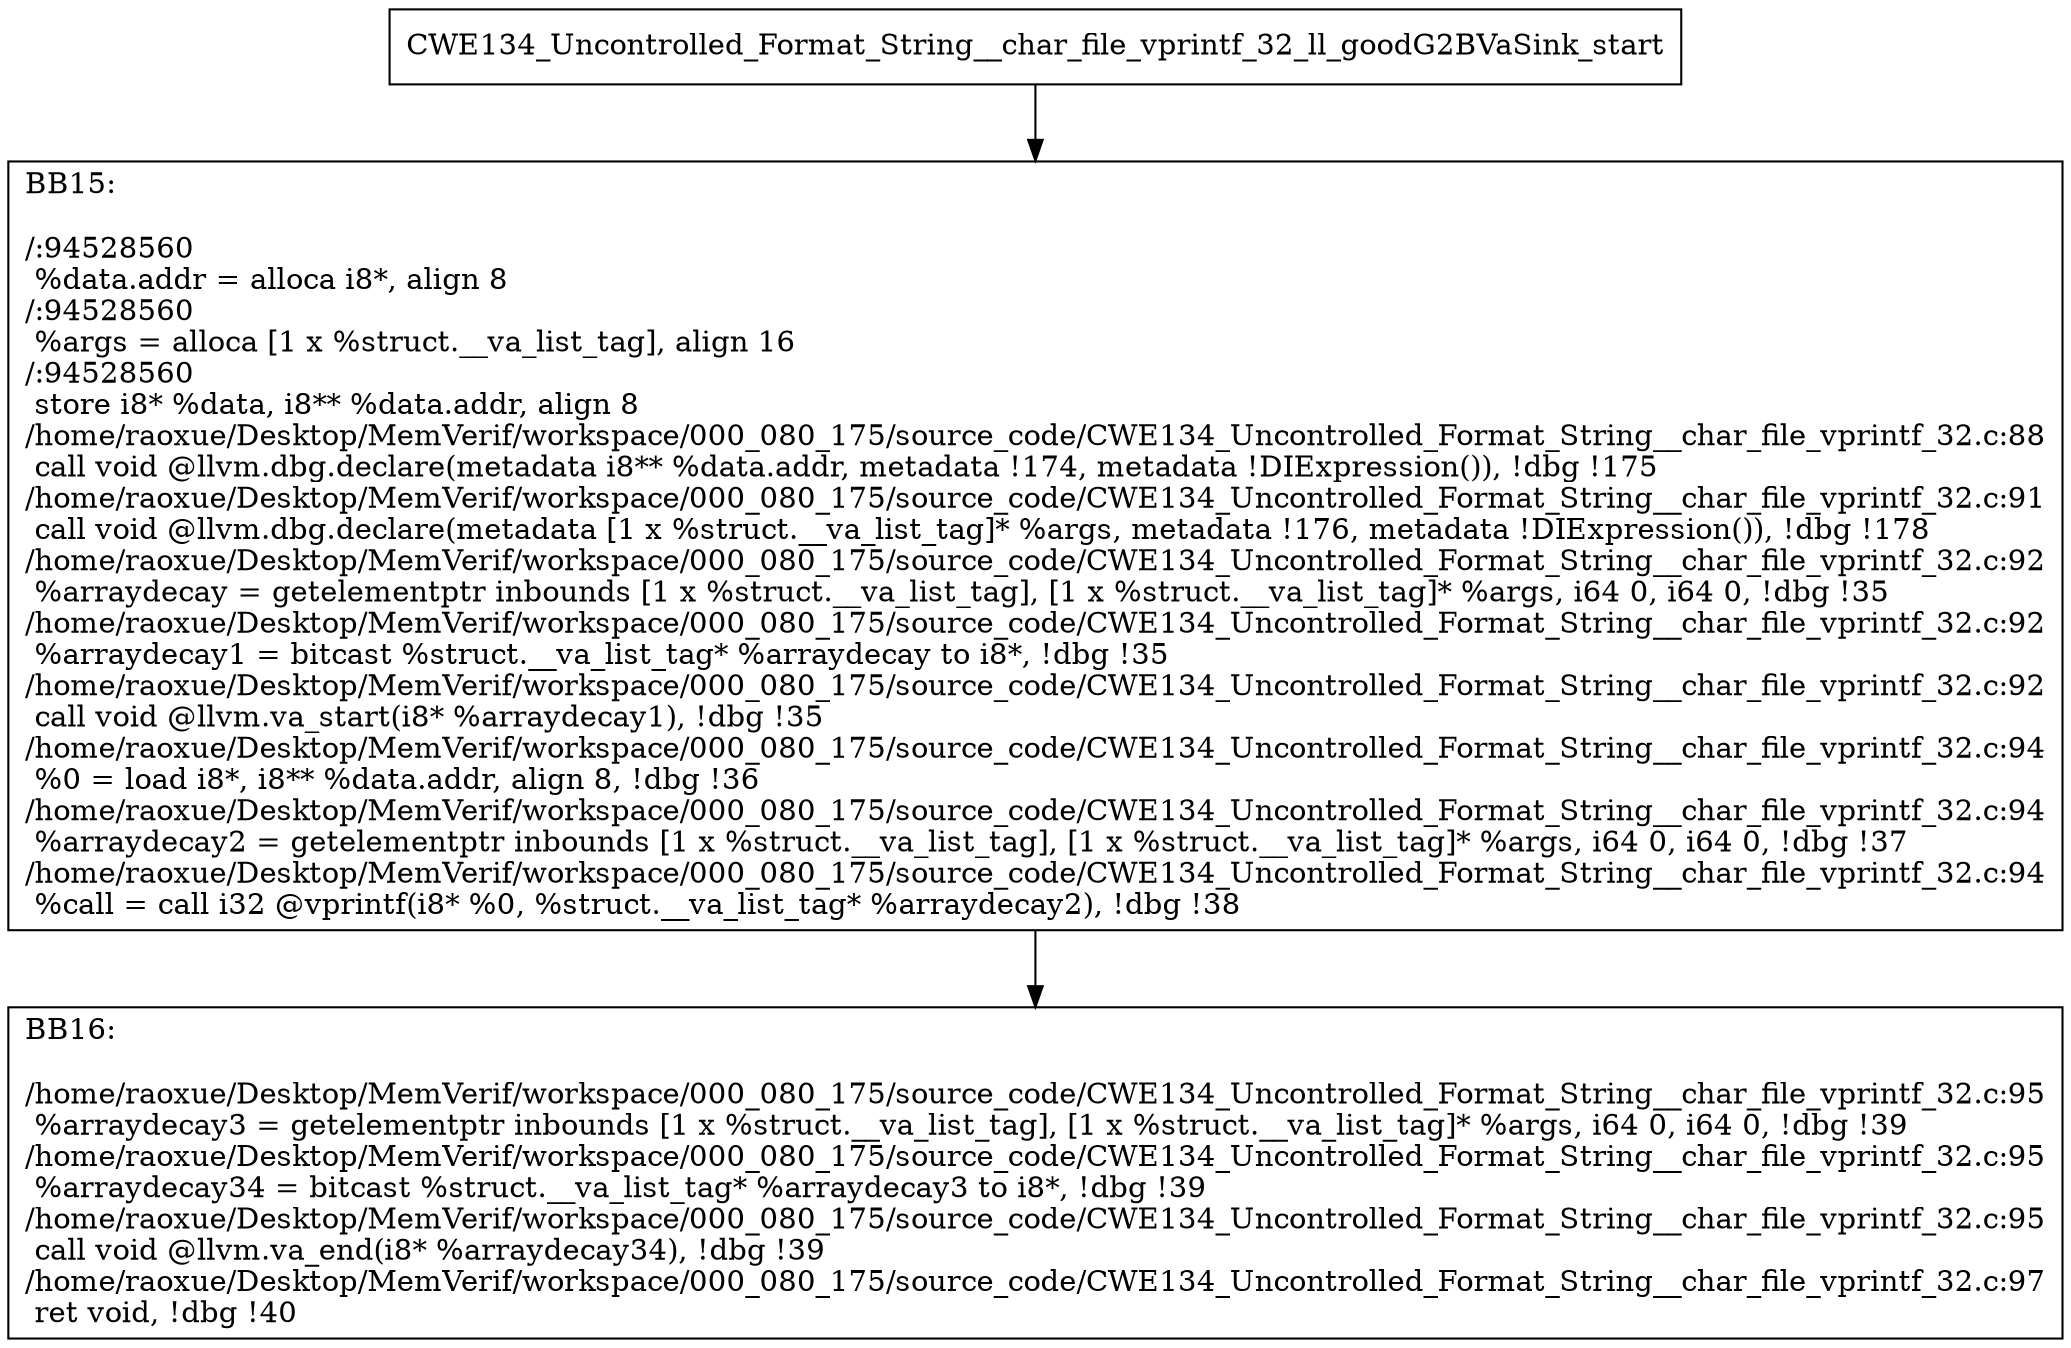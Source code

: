 digraph "CFG for'CWE134_Uncontrolled_Format_String__char_file_vprintf_32_ll_goodG2BVaSink' function" {
	BBCWE134_Uncontrolled_Format_String__char_file_vprintf_32_ll_goodG2BVaSink_start[shape=record,label="{CWE134_Uncontrolled_Format_String__char_file_vprintf_32_ll_goodG2BVaSink_start}"];
	BBCWE134_Uncontrolled_Format_String__char_file_vprintf_32_ll_goodG2BVaSink_start-> CWE134_Uncontrolled_Format_String__char_file_vprintf_32_ll_goodG2BVaSinkBB15;
	CWE134_Uncontrolled_Format_String__char_file_vprintf_32_ll_goodG2BVaSinkBB15 [shape=record, label="{BB15:\l\l/:94528560\l
  %data.addr = alloca i8*, align 8\l
/:94528560\l
  %args = alloca [1 x %struct.__va_list_tag], align 16\l
/:94528560\l
  store i8* %data, i8** %data.addr, align 8\l
/home/raoxue/Desktop/MemVerif/workspace/000_080_175/source_code/CWE134_Uncontrolled_Format_String__char_file_vprintf_32.c:88\l
  call void @llvm.dbg.declare(metadata i8** %data.addr, metadata !174, metadata !DIExpression()), !dbg !175\l
/home/raoxue/Desktop/MemVerif/workspace/000_080_175/source_code/CWE134_Uncontrolled_Format_String__char_file_vprintf_32.c:91\l
  call void @llvm.dbg.declare(metadata [1 x %struct.__va_list_tag]* %args, metadata !176, metadata !DIExpression()), !dbg !178\l
/home/raoxue/Desktop/MemVerif/workspace/000_080_175/source_code/CWE134_Uncontrolled_Format_String__char_file_vprintf_32.c:92\l
  %arraydecay = getelementptr inbounds [1 x %struct.__va_list_tag], [1 x %struct.__va_list_tag]* %args, i64 0, i64 0, !dbg !35\l
/home/raoxue/Desktop/MemVerif/workspace/000_080_175/source_code/CWE134_Uncontrolled_Format_String__char_file_vprintf_32.c:92\l
  %arraydecay1 = bitcast %struct.__va_list_tag* %arraydecay to i8*, !dbg !35\l
/home/raoxue/Desktop/MemVerif/workspace/000_080_175/source_code/CWE134_Uncontrolled_Format_String__char_file_vprintf_32.c:92\l
  call void @llvm.va_start(i8* %arraydecay1), !dbg !35\l
/home/raoxue/Desktop/MemVerif/workspace/000_080_175/source_code/CWE134_Uncontrolled_Format_String__char_file_vprintf_32.c:94\l
  %0 = load i8*, i8** %data.addr, align 8, !dbg !36\l
/home/raoxue/Desktop/MemVerif/workspace/000_080_175/source_code/CWE134_Uncontrolled_Format_String__char_file_vprintf_32.c:94\l
  %arraydecay2 = getelementptr inbounds [1 x %struct.__va_list_tag], [1 x %struct.__va_list_tag]* %args, i64 0, i64 0, !dbg !37\l
/home/raoxue/Desktop/MemVerif/workspace/000_080_175/source_code/CWE134_Uncontrolled_Format_String__char_file_vprintf_32.c:94\l
  %call = call i32 @vprintf(i8* %0, %struct.__va_list_tag* %arraydecay2), !dbg !38\l
}"];
	CWE134_Uncontrolled_Format_String__char_file_vprintf_32_ll_goodG2BVaSinkBB15-> CWE134_Uncontrolled_Format_String__char_file_vprintf_32_ll_goodG2BVaSinkBB16;
	CWE134_Uncontrolled_Format_String__char_file_vprintf_32_ll_goodG2BVaSinkBB16 [shape=record, label="{BB16:\l\l/home/raoxue/Desktop/MemVerif/workspace/000_080_175/source_code/CWE134_Uncontrolled_Format_String__char_file_vprintf_32.c:95\l
  %arraydecay3 = getelementptr inbounds [1 x %struct.__va_list_tag], [1 x %struct.__va_list_tag]* %args, i64 0, i64 0, !dbg !39\l
/home/raoxue/Desktop/MemVerif/workspace/000_080_175/source_code/CWE134_Uncontrolled_Format_String__char_file_vprintf_32.c:95\l
  %arraydecay34 = bitcast %struct.__va_list_tag* %arraydecay3 to i8*, !dbg !39\l
/home/raoxue/Desktop/MemVerif/workspace/000_080_175/source_code/CWE134_Uncontrolled_Format_String__char_file_vprintf_32.c:95\l
  call void @llvm.va_end(i8* %arraydecay34), !dbg !39\l
/home/raoxue/Desktop/MemVerif/workspace/000_080_175/source_code/CWE134_Uncontrolled_Format_String__char_file_vprintf_32.c:97\l
  ret void, !dbg !40\l
}"];
}
